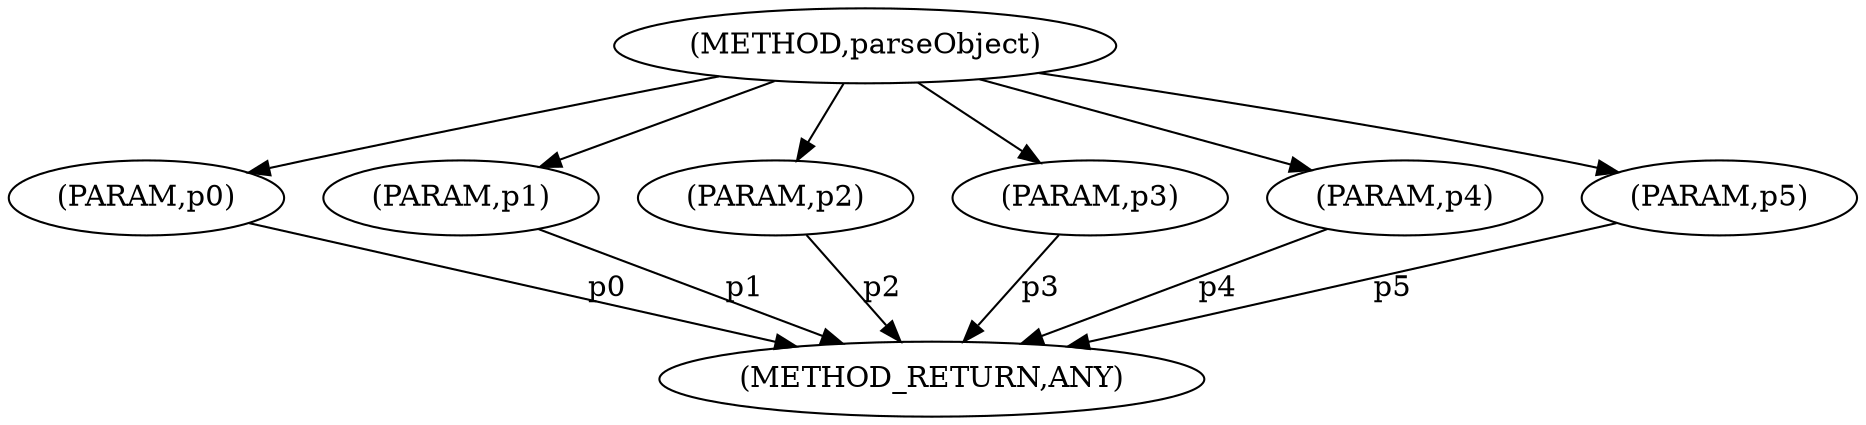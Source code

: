 digraph "parseObject" {  
"129" [label = <(METHOD,parseObject)> ]
"137" [label = <(METHOD_RETURN,ANY)> ]
"130" [label = <(PARAM,p0)> ]
"131" [label = <(PARAM,p1)> ]
"132" [label = <(PARAM,p2)> ]
"133" [label = <(PARAM,p3)> ]
"134" [label = <(PARAM,p4)> ]
"135" [label = <(PARAM,p5)> ]
  "130" -> "137"  [ label = "p0"] 
  "131" -> "137"  [ label = "p1"] 
  "132" -> "137"  [ label = "p2"] 
  "133" -> "137"  [ label = "p3"] 
  "134" -> "137"  [ label = "p4"] 
  "135" -> "137"  [ label = "p5"] 
  "129" -> "130" 
  "129" -> "131" 
  "129" -> "132" 
  "129" -> "133" 
  "129" -> "134" 
  "129" -> "135" 
}
